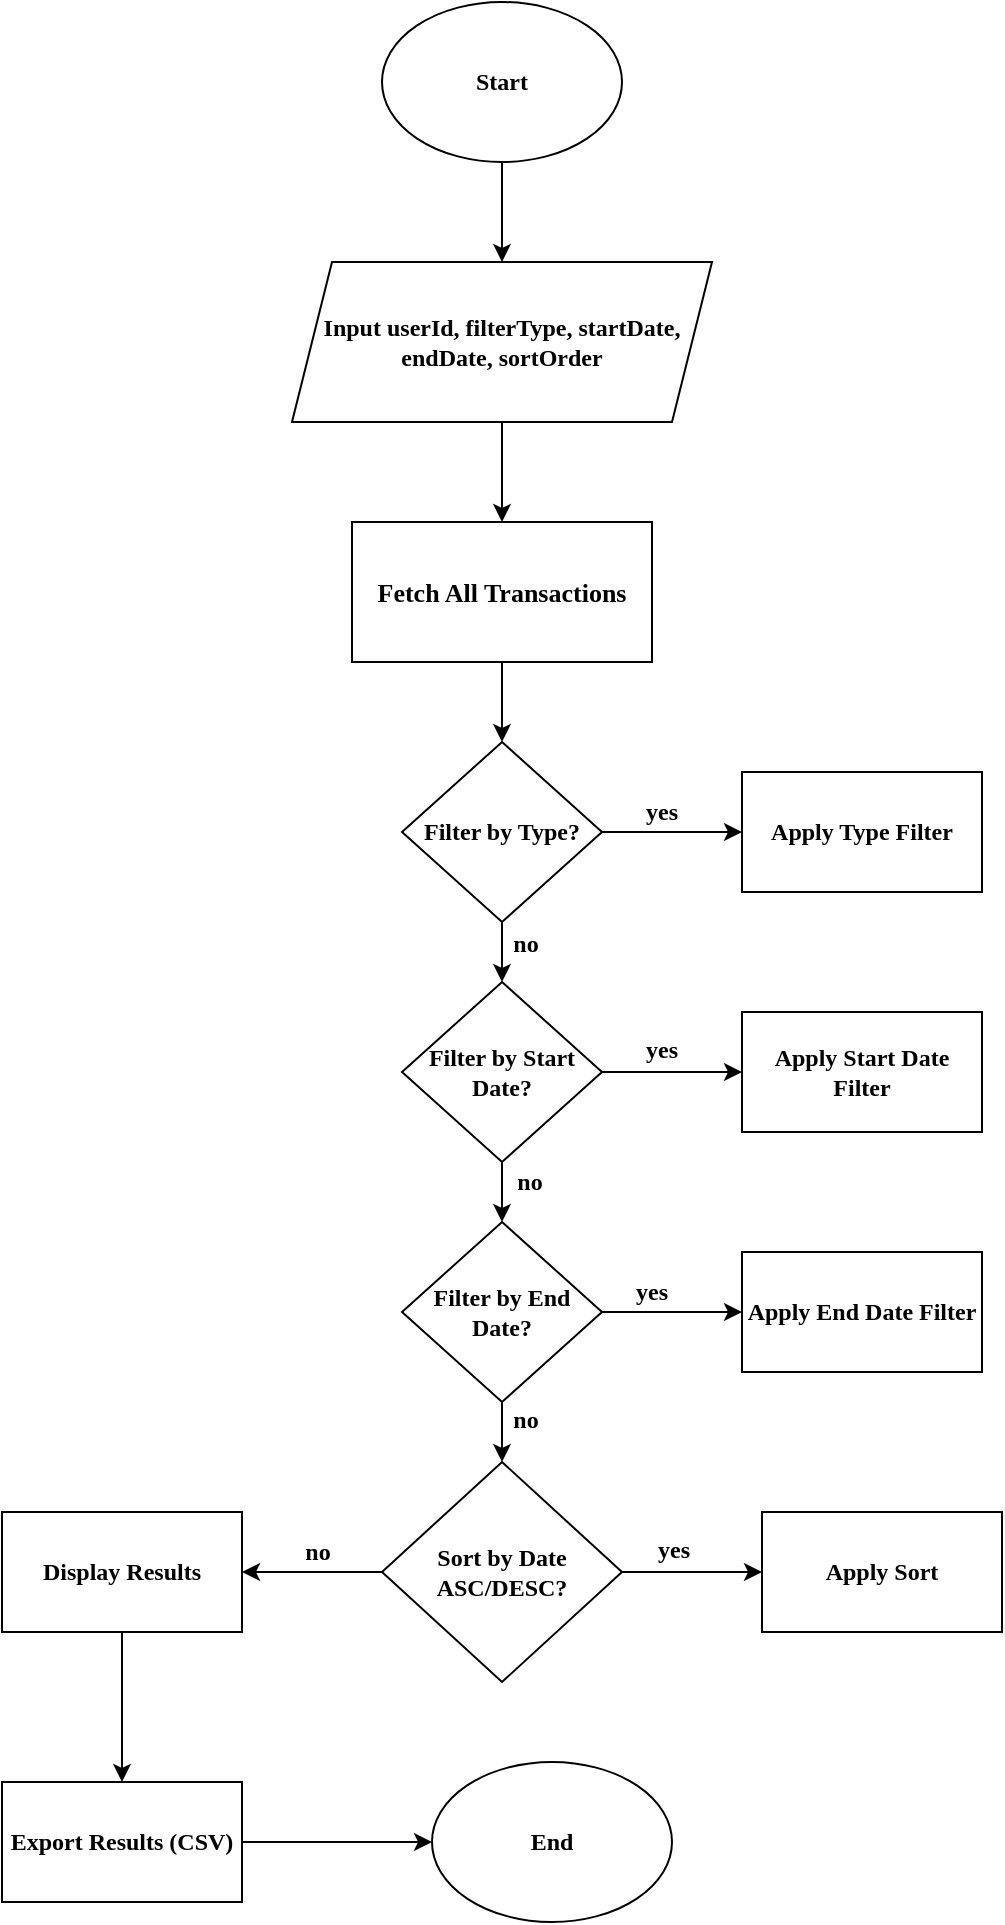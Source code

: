 <mxfile version="25.0.3">
  <diagram name="Page-1" id="jcq-_4__3uzvL_KcYyZr">
    <mxGraphModel dx="1050" dy="529" grid="1" gridSize="10" guides="1" tooltips="1" connect="1" arrows="1" fold="1" page="1" pageScale="1" pageWidth="850" pageHeight="1100" math="0" shadow="0">
      <root>
        <mxCell id="0" />
        <mxCell id="1" parent="0" />
        <mxCell id="PYoZ--fmbJuLYKGVBVWQ-3" style="edgeStyle=orthogonalEdgeStyle;rounded=0;orthogonalLoop=1;jettySize=auto;html=1;entryX=0.5;entryY=0;entryDx=0;entryDy=0;" edge="1" parent="1" source="PYoZ--fmbJuLYKGVBVWQ-1" target="PYoZ--fmbJuLYKGVBVWQ-2">
          <mxGeometry relative="1" as="geometry" />
        </mxCell>
        <mxCell id="PYoZ--fmbJuLYKGVBVWQ-1" value="&lt;b&gt;&lt;font face=&quot;Times New Roman&quot;&gt;Start&lt;/font&gt;&lt;/b&gt;" style="ellipse;whiteSpace=wrap;html=1;" vertex="1" parent="1">
          <mxGeometry x="340" y="70" width="120" height="80" as="geometry" />
        </mxCell>
        <mxCell id="PYoZ--fmbJuLYKGVBVWQ-5" style="edgeStyle=orthogonalEdgeStyle;rounded=0;orthogonalLoop=1;jettySize=auto;html=1;entryX=0.5;entryY=0;entryDx=0;entryDy=0;" edge="1" parent="1" source="PYoZ--fmbJuLYKGVBVWQ-2" target="PYoZ--fmbJuLYKGVBVWQ-4">
          <mxGeometry relative="1" as="geometry" />
        </mxCell>
        <mxCell id="PYoZ--fmbJuLYKGVBVWQ-2" value="&lt;b&gt;&lt;font face=&quot;Times New Roman&quot;&gt;Input userId, filterType, startDate, endDate, sortOrder&lt;/font&gt;&lt;/b&gt;" style="shape=parallelogram;perimeter=parallelogramPerimeter;whiteSpace=wrap;html=1;fixedSize=1;" vertex="1" parent="1">
          <mxGeometry x="295" y="200" width="210" height="80" as="geometry" />
        </mxCell>
        <mxCell id="PYoZ--fmbJuLYKGVBVWQ-14" style="edgeStyle=orthogonalEdgeStyle;rounded=0;orthogonalLoop=1;jettySize=auto;html=1;exitX=0.5;exitY=1;exitDx=0;exitDy=0;entryX=0.5;entryY=0;entryDx=0;entryDy=0;" edge="1" parent="1" source="PYoZ--fmbJuLYKGVBVWQ-4" target="PYoZ--fmbJuLYKGVBVWQ-6">
          <mxGeometry relative="1" as="geometry">
            <mxPoint x="400" y="440" as="targetPoint" />
          </mxGeometry>
        </mxCell>
        <mxCell id="PYoZ--fmbJuLYKGVBVWQ-4" value="&lt;font style=&quot;font-size: 13px;&quot; face=&quot;Times New Roman&quot;&gt;&lt;b&gt;Fetch All Transactions&lt;/b&gt;&lt;/font&gt;" style="rounded=0;whiteSpace=wrap;html=1;" vertex="1" parent="1">
          <mxGeometry x="325" y="330" width="150" height="70" as="geometry" />
        </mxCell>
        <mxCell id="PYoZ--fmbJuLYKGVBVWQ-23" style="edgeStyle=orthogonalEdgeStyle;rounded=0;orthogonalLoop=1;jettySize=auto;html=1;entryX=0;entryY=0.5;entryDx=0;entryDy=0;" edge="1" parent="1" source="PYoZ--fmbJuLYKGVBVWQ-6" target="PYoZ--fmbJuLYKGVBVWQ-22">
          <mxGeometry relative="1" as="geometry" />
        </mxCell>
        <mxCell id="PYoZ--fmbJuLYKGVBVWQ-75" style="edgeStyle=orthogonalEdgeStyle;rounded=0;orthogonalLoop=1;jettySize=auto;html=1;exitX=0.5;exitY=1;exitDx=0;exitDy=0;entryX=0.5;entryY=0;entryDx=0;entryDy=0;" edge="1" parent="1" source="PYoZ--fmbJuLYKGVBVWQ-6" target="PYoZ--fmbJuLYKGVBVWQ-31">
          <mxGeometry relative="1" as="geometry" />
        </mxCell>
        <mxCell id="PYoZ--fmbJuLYKGVBVWQ-6" value="&lt;b&gt;&lt;font face=&quot;Times New Roman&quot;&gt;Filter by Type?&lt;br&gt;&lt;/font&gt;&lt;/b&gt;" style="rhombus;whiteSpace=wrap;html=1;" vertex="1" parent="1">
          <mxGeometry x="350" y="440" width="100" height="90" as="geometry" />
        </mxCell>
        <mxCell id="PYoZ--fmbJuLYKGVBVWQ-22" value="&lt;b&gt;&lt;font face=&quot;Times New Roman&quot;&gt;Apply Type Filter&lt;/font&gt;&lt;/b&gt;" style="rounded=0;whiteSpace=wrap;html=1;" vertex="1" parent="1">
          <mxGeometry x="520" y="455" width="120" height="60" as="geometry" />
        </mxCell>
        <mxCell id="PYoZ--fmbJuLYKGVBVWQ-78" style="edgeStyle=orthogonalEdgeStyle;rounded=0;orthogonalLoop=1;jettySize=auto;html=1;exitX=0.5;exitY=1;exitDx=0;exitDy=0;entryX=0.5;entryY=0;entryDx=0;entryDy=0;" edge="1" parent="1" source="PYoZ--fmbJuLYKGVBVWQ-31" target="PYoZ--fmbJuLYKGVBVWQ-44">
          <mxGeometry relative="1" as="geometry" />
        </mxCell>
        <mxCell id="PYoZ--fmbJuLYKGVBVWQ-84" style="edgeStyle=orthogonalEdgeStyle;rounded=0;orthogonalLoop=1;jettySize=auto;html=1;exitX=1;exitY=0.5;exitDx=0;exitDy=0;entryX=0;entryY=0.5;entryDx=0;entryDy=0;" edge="1" parent="1" source="PYoZ--fmbJuLYKGVBVWQ-31" target="PYoZ--fmbJuLYKGVBVWQ-32">
          <mxGeometry relative="1" as="geometry" />
        </mxCell>
        <mxCell id="PYoZ--fmbJuLYKGVBVWQ-31" value="&lt;b&gt;&lt;font face=&quot;Times New Roman&quot;&gt;Filter by Start Date?&lt;/font&gt;&lt;/b&gt;" style="rhombus;whiteSpace=wrap;html=1;" vertex="1" parent="1">
          <mxGeometry x="350" y="560" width="100" height="90" as="geometry" />
        </mxCell>
        <mxCell id="PYoZ--fmbJuLYKGVBVWQ-32" value="&lt;b&gt;&lt;font face=&quot;Times New Roman&quot;&gt;Apply Start Date Filter&lt;/font&gt;&lt;/b&gt;" style="rounded=0;whiteSpace=wrap;html=1;" vertex="1" parent="1">
          <mxGeometry x="520" y="575" width="120" height="60" as="geometry" />
        </mxCell>
        <mxCell id="PYoZ--fmbJuLYKGVBVWQ-41" value="&lt;b&gt;&lt;font face=&quot;Times New Roman&quot;&gt;yes&lt;/font&gt;&lt;/b&gt;" style="text;html=1;align=center;verticalAlign=middle;whiteSpace=wrap;rounded=0;" vertex="1" parent="1">
          <mxGeometry x="456" y="829" width="60" height="30" as="geometry" />
        </mxCell>
        <mxCell id="PYoZ--fmbJuLYKGVBVWQ-79" style="edgeStyle=orthogonalEdgeStyle;rounded=0;orthogonalLoop=1;jettySize=auto;html=1;exitX=1;exitY=0.5;exitDx=0;exitDy=0;entryX=0;entryY=0.5;entryDx=0;entryDy=0;" edge="1" parent="1" source="PYoZ--fmbJuLYKGVBVWQ-44" target="PYoZ--fmbJuLYKGVBVWQ-47">
          <mxGeometry relative="1" as="geometry" />
        </mxCell>
        <mxCell id="PYoZ--fmbJuLYKGVBVWQ-87" style="edgeStyle=orthogonalEdgeStyle;rounded=0;orthogonalLoop=1;jettySize=auto;html=1;exitX=0.5;exitY=1;exitDx=0;exitDy=0;entryX=0.5;entryY=0;entryDx=0;entryDy=0;" edge="1" parent="1" source="PYoZ--fmbJuLYKGVBVWQ-44" target="PYoZ--fmbJuLYKGVBVWQ-55">
          <mxGeometry relative="1" as="geometry" />
        </mxCell>
        <mxCell id="PYoZ--fmbJuLYKGVBVWQ-44" value="&lt;b&gt;&lt;font face=&quot;Times New Roman&quot;&gt;Filter by End Date?&lt;/font&gt;&lt;/b&gt;" style="rhombus;whiteSpace=wrap;html=1;" vertex="1" parent="1">
          <mxGeometry x="350" y="680" width="100" height="90" as="geometry" />
        </mxCell>
        <mxCell id="PYoZ--fmbJuLYKGVBVWQ-47" value="&lt;b&gt;&lt;font face=&quot;Times New Roman&quot;&gt;Apply End Date Filter&lt;/font&gt;&lt;/b&gt;" style="rounded=0;whiteSpace=wrap;html=1;" vertex="1" parent="1">
          <mxGeometry x="520" y="695" width="120" height="60" as="geometry" />
        </mxCell>
        <mxCell id="PYoZ--fmbJuLYKGVBVWQ-58" style="edgeStyle=orthogonalEdgeStyle;rounded=0;orthogonalLoop=1;jettySize=auto;html=1;entryX=0;entryY=0.5;entryDx=0;entryDy=0;" edge="1" parent="1" source="PYoZ--fmbJuLYKGVBVWQ-55" target="PYoZ--fmbJuLYKGVBVWQ-57">
          <mxGeometry relative="1" as="geometry" />
        </mxCell>
        <mxCell id="PYoZ--fmbJuLYKGVBVWQ-98" style="edgeStyle=orthogonalEdgeStyle;rounded=0;orthogonalLoop=1;jettySize=auto;html=1;exitX=0;exitY=0.5;exitDx=0;exitDy=0;entryX=1;entryY=0.5;entryDx=0;entryDy=0;" edge="1" parent="1" source="PYoZ--fmbJuLYKGVBVWQ-55" target="PYoZ--fmbJuLYKGVBVWQ-95">
          <mxGeometry relative="1" as="geometry" />
        </mxCell>
        <mxCell id="PYoZ--fmbJuLYKGVBVWQ-55" value="&lt;b&gt;&lt;font face=&quot;Times New Roman&quot;&gt;Sort by Date ASC/DESC?&lt;/font&gt;&lt;/b&gt;" style="rhombus;whiteSpace=wrap;html=1;" vertex="1" parent="1">
          <mxGeometry x="340" y="800" width="120" height="110" as="geometry" />
        </mxCell>
        <mxCell id="PYoZ--fmbJuLYKGVBVWQ-57" value="&lt;b&gt;&lt;font face=&quot;Times New Roman&quot;&gt;Apply Sort&lt;/font&gt;&lt;/b&gt;" style="rounded=0;whiteSpace=wrap;html=1;" vertex="1" parent="1">
          <mxGeometry x="530" y="825" width="120" height="60" as="geometry" />
        </mxCell>
        <mxCell id="PYoZ--fmbJuLYKGVBVWQ-71" value="&lt;b&gt;&lt;font face=&quot;Times New Roman&quot;&gt;yes&lt;/font&gt;&lt;/b&gt;" style="text;html=1;align=center;verticalAlign=middle;whiteSpace=wrap;rounded=0;" vertex="1" parent="1">
          <mxGeometry x="450" y="460" width="60" height="30" as="geometry" />
        </mxCell>
        <mxCell id="PYoZ--fmbJuLYKGVBVWQ-80" value="&lt;b&gt;&lt;font face=&quot;Times New Roman&quot;&gt;yes&lt;/font&gt;&lt;/b&gt;" style="text;html=1;align=center;verticalAlign=middle;whiteSpace=wrap;rounded=0;" vertex="1" parent="1">
          <mxGeometry x="445" y="700" width="60" height="30" as="geometry" />
        </mxCell>
        <mxCell id="PYoZ--fmbJuLYKGVBVWQ-85" value="&lt;b&gt;&lt;font face=&quot;Times New Roman&quot;&gt;yes&lt;/font&gt;&lt;/b&gt;" style="text;html=1;align=center;verticalAlign=middle;whiteSpace=wrap;rounded=0;" vertex="1" parent="1">
          <mxGeometry x="450" y="579" width="60" height="30" as="geometry" />
        </mxCell>
        <mxCell id="PYoZ--fmbJuLYKGVBVWQ-89" value="&lt;b&gt;&lt;font face=&quot;Times New Roman&quot;&gt;no&lt;/font&gt;&lt;/b&gt;" style="text;html=1;align=center;verticalAlign=middle;whiteSpace=wrap;rounded=0;" vertex="1" parent="1">
          <mxGeometry x="382" y="526" width="60" height="30" as="geometry" />
        </mxCell>
        <mxCell id="PYoZ--fmbJuLYKGVBVWQ-90" value="&lt;b&gt;&lt;font face=&quot;Times New Roman&quot;&gt;no&lt;/font&gt;&lt;/b&gt;" style="text;html=1;align=center;verticalAlign=middle;whiteSpace=wrap;rounded=0;" vertex="1" parent="1">
          <mxGeometry x="384" y="645" width="60" height="30" as="geometry" />
        </mxCell>
        <mxCell id="PYoZ--fmbJuLYKGVBVWQ-91" value="&lt;b&gt;&lt;font face=&quot;Times New Roman&quot;&gt;no&lt;/font&gt;&lt;/b&gt;" style="text;html=1;align=center;verticalAlign=middle;whiteSpace=wrap;rounded=0;" vertex="1" parent="1">
          <mxGeometry x="382" y="764" width="60" height="30" as="geometry" />
        </mxCell>
        <mxCell id="PYoZ--fmbJuLYKGVBVWQ-102" style="edgeStyle=orthogonalEdgeStyle;rounded=0;orthogonalLoop=1;jettySize=auto;html=1;entryX=0.5;entryY=0;entryDx=0;entryDy=0;" edge="1" parent="1" source="PYoZ--fmbJuLYKGVBVWQ-95" target="PYoZ--fmbJuLYKGVBVWQ-101">
          <mxGeometry relative="1" as="geometry" />
        </mxCell>
        <mxCell id="PYoZ--fmbJuLYKGVBVWQ-95" value="&lt;b&gt;&lt;font face=&quot;Times New Roman&quot;&gt;Display Results&lt;/font&gt;&lt;/b&gt;" style="rounded=0;whiteSpace=wrap;html=1;" vertex="1" parent="1">
          <mxGeometry x="150" y="825" width="120" height="60" as="geometry" />
        </mxCell>
        <mxCell id="PYoZ--fmbJuLYKGVBVWQ-99" value="&lt;b&gt;&lt;font face=&quot;Times New Roman&quot;&gt;no&lt;/font&gt;&lt;/b&gt;" style="text;html=1;align=center;verticalAlign=middle;whiteSpace=wrap;rounded=0;" vertex="1" parent="1">
          <mxGeometry x="278" y="830" width="60" height="30" as="geometry" />
        </mxCell>
        <mxCell id="PYoZ--fmbJuLYKGVBVWQ-105" style="edgeStyle=orthogonalEdgeStyle;rounded=0;orthogonalLoop=1;jettySize=auto;html=1;entryX=0;entryY=0.5;entryDx=0;entryDy=0;" edge="1" parent="1" source="PYoZ--fmbJuLYKGVBVWQ-101" target="PYoZ--fmbJuLYKGVBVWQ-104">
          <mxGeometry relative="1" as="geometry" />
        </mxCell>
        <mxCell id="PYoZ--fmbJuLYKGVBVWQ-101" value="&lt;b&gt;&lt;font face=&quot;Times New Roman&quot;&gt;&lt;br&gt;Export Results (CSV)&lt;br&gt;&lt;br&gt;&lt;/font&gt;&lt;/b&gt;" style="rounded=0;whiteSpace=wrap;html=1;" vertex="1" parent="1">
          <mxGeometry x="150" y="960" width="120" height="60" as="geometry" />
        </mxCell>
        <mxCell id="PYoZ--fmbJuLYKGVBVWQ-104" value="&lt;blockquote&gt;&lt;b&gt;&lt;font face=&quot;Times New Roman&quot;&gt;End&lt;/font&gt;&lt;/b&gt;&lt;/blockquote&gt;" style="ellipse;whiteSpace=wrap;html=1;" vertex="1" parent="1">
          <mxGeometry x="365" y="950" width="120" height="80" as="geometry" />
        </mxCell>
      </root>
    </mxGraphModel>
  </diagram>
</mxfile>
